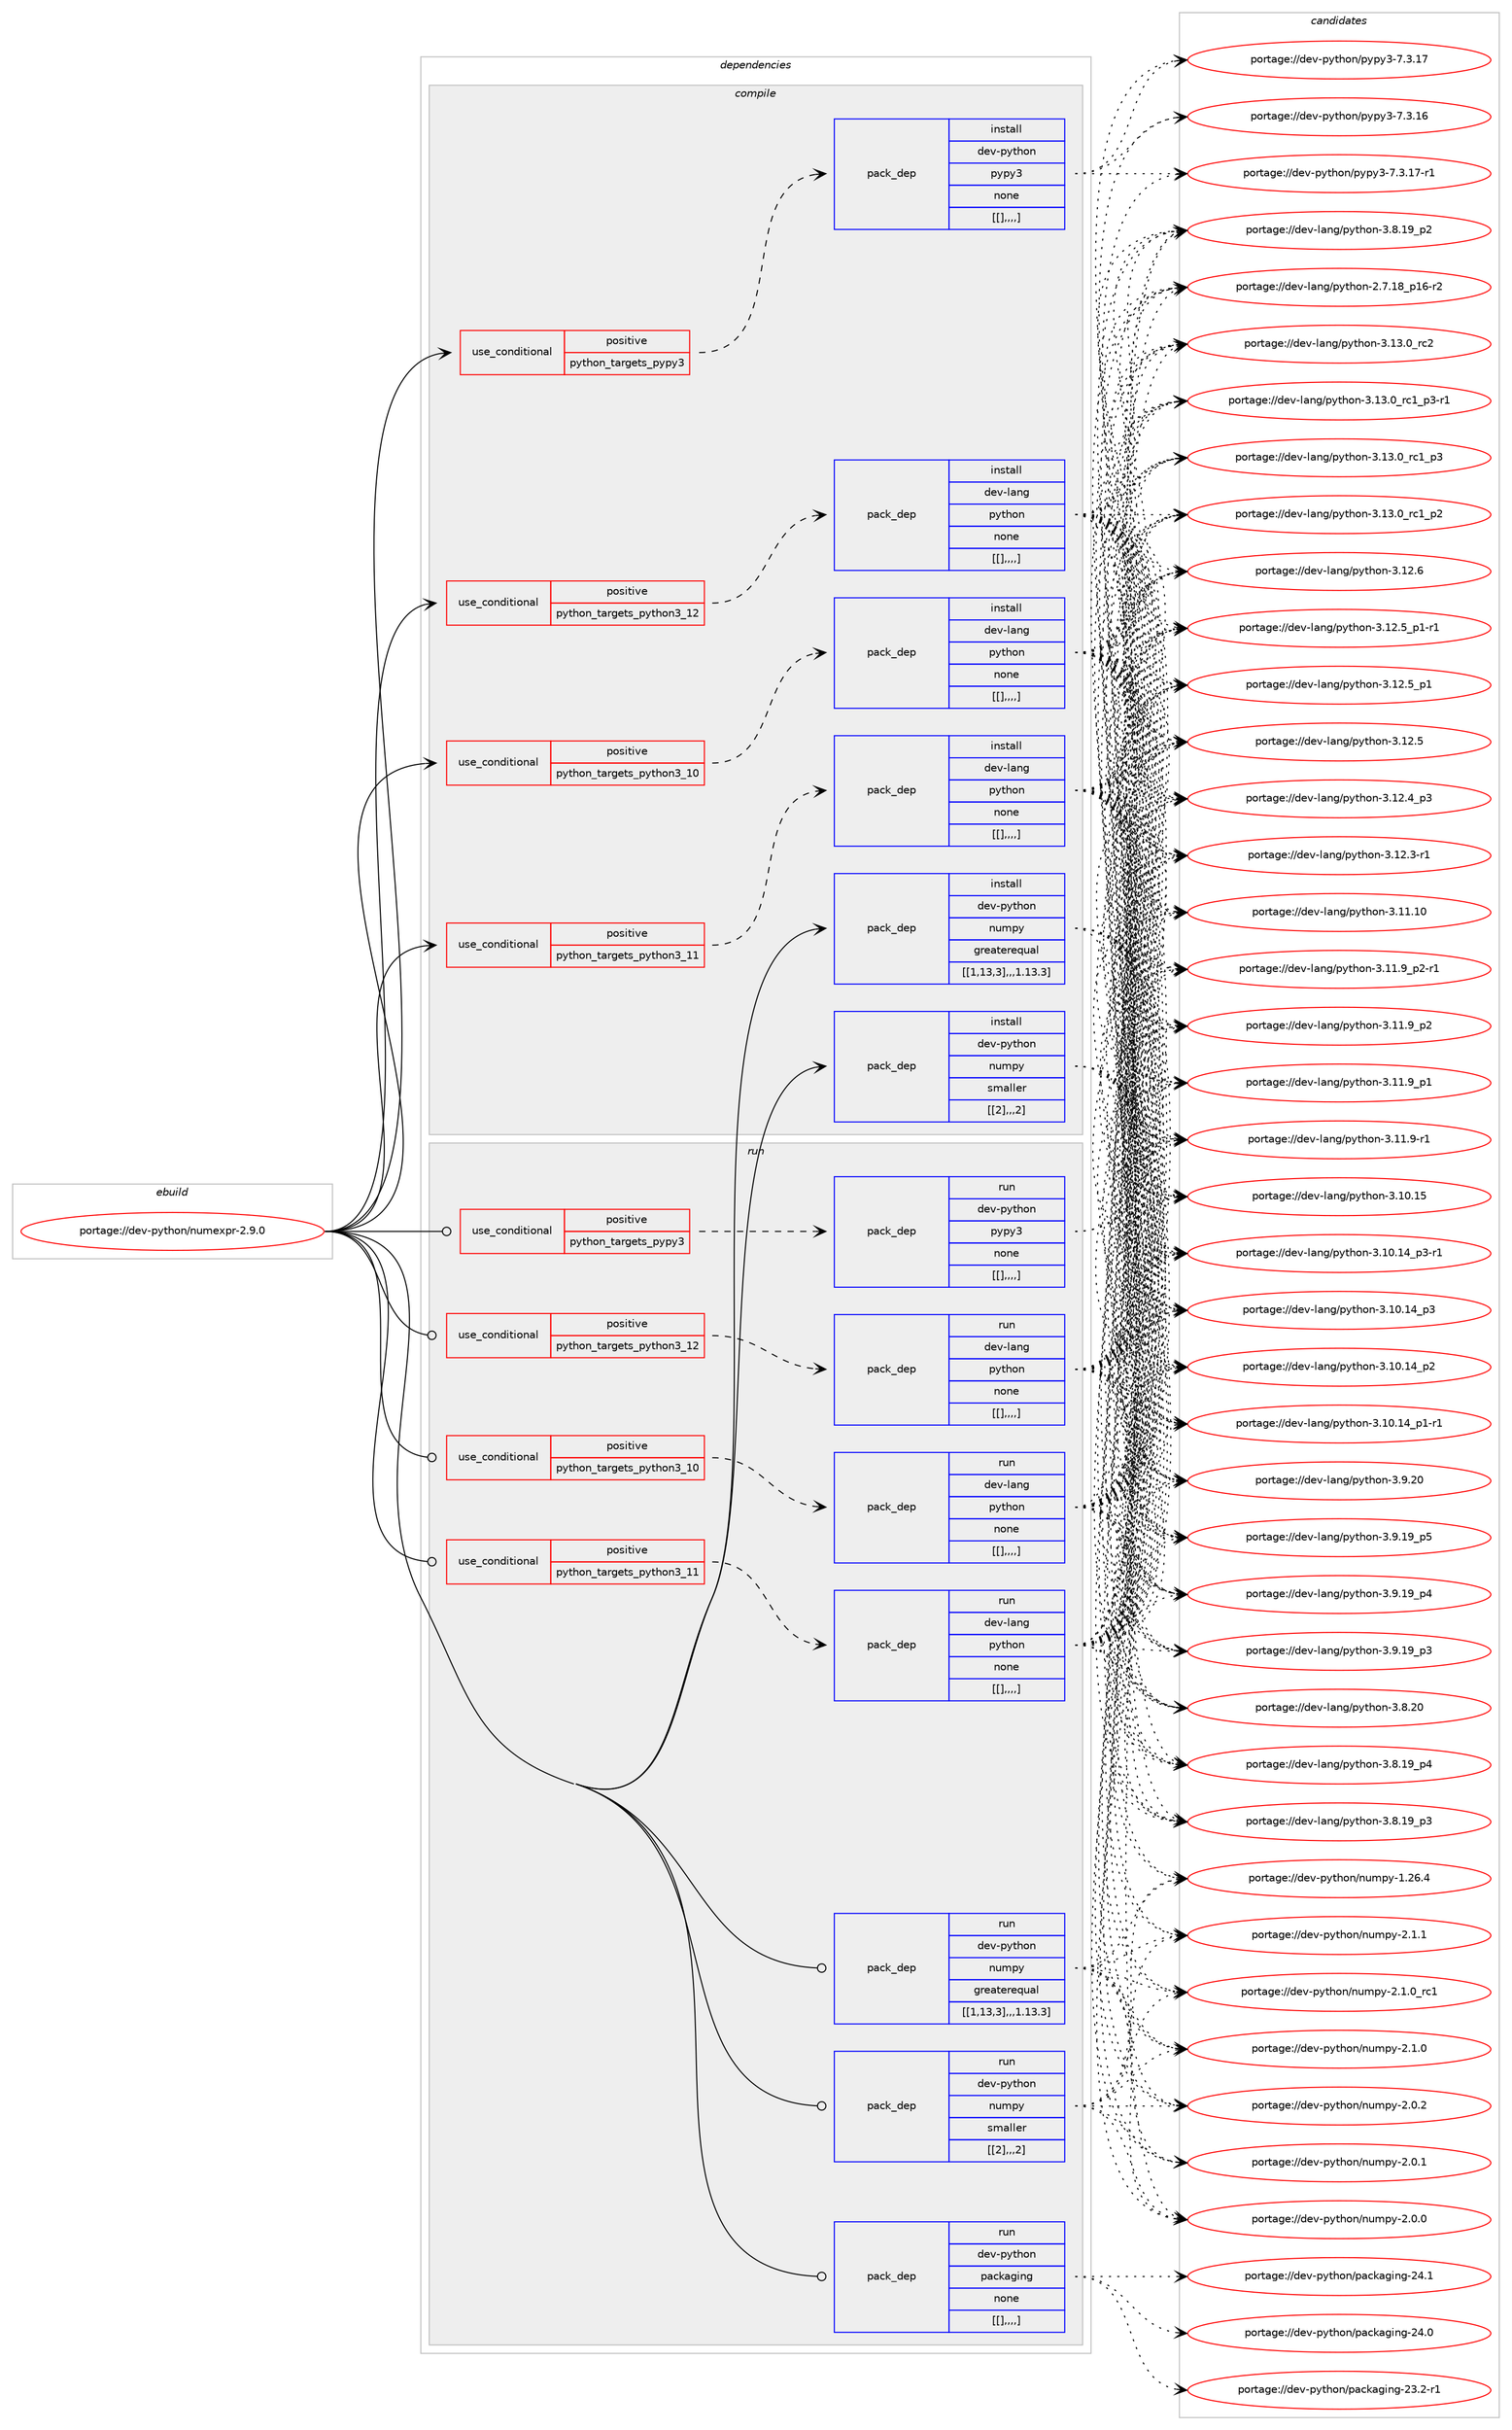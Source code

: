 digraph prolog {

# *************
# Graph options
# *************

newrank=true;
concentrate=true;
compound=true;
graph [rankdir=LR,fontname=Helvetica,fontsize=10,ranksep=1.5];#, ranksep=2.5, nodesep=0.2];
edge  [arrowhead=vee];
node  [fontname=Helvetica,fontsize=10];

# **********
# The ebuild
# **********

subgraph cluster_leftcol {
color=gray;
label=<<i>ebuild</i>>;
id [label="portage://dev-python/numexpr-2.9.0", color=red, width=4, href="../dev-python/numexpr-2.9.0.svg"];
}

# ****************
# The dependencies
# ****************

subgraph cluster_midcol {
color=gray;
label=<<i>dependencies</i>>;
subgraph cluster_compile {
fillcolor="#eeeeee";
style=filled;
label=<<i>compile</i>>;
subgraph cond36004 {
dependency153860 [label=<<TABLE BORDER="0" CELLBORDER="1" CELLSPACING="0" CELLPADDING="4"><TR><TD ROWSPAN="3" CELLPADDING="10">use_conditional</TD></TR><TR><TD>positive</TD></TR><TR><TD>python_targets_pypy3</TD></TR></TABLE>>, shape=none, color=red];
subgraph pack116638 {
dependency153861 [label=<<TABLE BORDER="0" CELLBORDER="1" CELLSPACING="0" CELLPADDING="4" WIDTH="220"><TR><TD ROWSPAN="6" CELLPADDING="30">pack_dep</TD></TR><TR><TD WIDTH="110">install</TD></TR><TR><TD>dev-python</TD></TR><TR><TD>pypy3</TD></TR><TR><TD>none</TD></TR><TR><TD>[[],,,,]</TD></TR></TABLE>>, shape=none, color=blue];
}
dependency153860:e -> dependency153861:w [weight=20,style="dashed",arrowhead="vee"];
}
id:e -> dependency153860:w [weight=20,style="solid",arrowhead="vee"];
subgraph cond36005 {
dependency153862 [label=<<TABLE BORDER="0" CELLBORDER="1" CELLSPACING="0" CELLPADDING="4"><TR><TD ROWSPAN="3" CELLPADDING="10">use_conditional</TD></TR><TR><TD>positive</TD></TR><TR><TD>python_targets_python3_10</TD></TR></TABLE>>, shape=none, color=red];
subgraph pack116639 {
dependency153863 [label=<<TABLE BORDER="0" CELLBORDER="1" CELLSPACING="0" CELLPADDING="4" WIDTH="220"><TR><TD ROWSPAN="6" CELLPADDING="30">pack_dep</TD></TR><TR><TD WIDTH="110">install</TD></TR><TR><TD>dev-lang</TD></TR><TR><TD>python</TD></TR><TR><TD>none</TD></TR><TR><TD>[[],,,,]</TD></TR></TABLE>>, shape=none, color=blue];
}
dependency153862:e -> dependency153863:w [weight=20,style="dashed",arrowhead="vee"];
}
id:e -> dependency153862:w [weight=20,style="solid",arrowhead="vee"];
subgraph cond36006 {
dependency153864 [label=<<TABLE BORDER="0" CELLBORDER="1" CELLSPACING="0" CELLPADDING="4"><TR><TD ROWSPAN="3" CELLPADDING="10">use_conditional</TD></TR><TR><TD>positive</TD></TR><TR><TD>python_targets_python3_11</TD></TR></TABLE>>, shape=none, color=red];
subgraph pack116640 {
dependency153865 [label=<<TABLE BORDER="0" CELLBORDER="1" CELLSPACING="0" CELLPADDING="4" WIDTH="220"><TR><TD ROWSPAN="6" CELLPADDING="30">pack_dep</TD></TR><TR><TD WIDTH="110">install</TD></TR><TR><TD>dev-lang</TD></TR><TR><TD>python</TD></TR><TR><TD>none</TD></TR><TR><TD>[[],,,,]</TD></TR></TABLE>>, shape=none, color=blue];
}
dependency153864:e -> dependency153865:w [weight=20,style="dashed",arrowhead="vee"];
}
id:e -> dependency153864:w [weight=20,style="solid",arrowhead="vee"];
subgraph cond36007 {
dependency153866 [label=<<TABLE BORDER="0" CELLBORDER="1" CELLSPACING="0" CELLPADDING="4"><TR><TD ROWSPAN="3" CELLPADDING="10">use_conditional</TD></TR><TR><TD>positive</TD></TR><TR><TD>python_targets_python3_12</TD></TR></TABLE>>, shape=none, color=red];
subgraph pack116641 {
dependency153867 [label=<<TABLE BORDER="0" CELLBORDER="1" CELLSPACING="0" CELLPADDING="4" WIDTH="220"><TR><TD ROWSPAN="6" CELLPADDING="30">pack_dep</TD></TR><TR><TD WIDTH="110">install</TD></TR><TR><TD>dev-lang</TD></TR><TR><TD>python</TD></TR><TR><TD>none</TD></TR><TR><TD>[[],,,,]</TD></TR></TABLE>>, shape=none, color=blue];
}
dependency153866:e -> dependency153867:w [weight=20,style="dashed",arrowhead="vee"];
}
id:e -> dependency153866:w [weight=20,style="solid",arrowhead="vee"];
subgraph pack116642 {
dependency153868 [label=<<TABLE BORDER="0" CELLBORDER="1" CELLSPACING="0" CELLPADDING="4" WIDTH="220"><TR><TD ROWSPAN="6" CELLPADDING="30">pack_dep</TD></TR><TR><TD WIDTH="110">install</TD></TR><TR><TD>dev-python</TD></TR><TR><TD>numpy</TD></TR><TR><TD>greaterequal</TD></TR><TR><TD>[[1,13,3],,,1.13.3]</TD></TR></TABLE>>, shape=none, color=blue];
}
id:e -> dependency153868:w [weight=20,style="solid",arrowhead="vee"];
subgraph pack116643 {
dependency153869 [label=<<TABLE BORDER="0" CELLBORDER="1" CELLSPACING="0" CELLPADDING="4" WIDTH="220"><TR><TD ROWSPAN="6" CELLPADDING="30">pack_dep</TD></TR><TR><TD WIDTH="110">install</TD></TR><TR><TD>dev-python</TD></TR><TR><TD>numpy</TD></TR><TR><TD>smaller</TD></TR><TR><TD>[[2],,,2]</TD></TR></TABLE>>, shape=none, color=blue];
}
id:e -> dependency153869:w [weight=20,style="solid",arrowhead="vee"];
}
subgraph cluster_compileandrun {
fillcolor="#eeeeee";
style=filled;
label=<<i>compile and run</i>>;
}
subgraph cluster_run {
fillcolor="#eeeeee";
style=filled;
label=<<i>run</i>>;
subgraph cond36008 {
dependency153870 [label=<<TABLE BORDER="0" CELLBORDER="1" CELLSPACING="0" CELLPADDING="4"><TR><TD ROWSPAN="3" CELLPADDING="10">use_conditional</TD></TR><TR><TD>positive</TD></TR><TR><TD>python_targets_pypy3</TD></TR></TABLE>>, shape=none, color=red];
subgraph pack116644 {
dependency153871 [label=<<TABLE BORDER="0" CELLBORDER="1" CELLSPACING="0" CELLPADDING="4" WIDTH="220"><TR><TD ROWSPAN="6" CELLPADDING="30">pack_dep</TD></TR><TR><TD WIDTH="110">run</TD></TR><TR><TD>dev-python</TD></TR><TR><TD>pypy3</TD></TR><TR><TD>none</TD></TR><TR><TD>[[],,,,]</TD></TR></TABLE>>, shape=none, color=blue];
}
dependency153870:e -> dependency153871:w [weight=20,style="dashed",arrowhead="vee"];
}
id:e -> dependency153870:w [weight=20,style="solid",arrowhead="odot"];
subgraph cond36009 {
dependency153872 [label=<<TABLE BORDER="0" CELLBORDER="1" CELLSPACING="0" CELLPADDING="4"><TR><TD ROWSPAN="3" CELLPADDING="10">use_conditional</TD></TR><TR><TD>positive</TD></TR><TR><TD>python_targets_python3_10</TD></TR></TABLE>>, shape=none, color=red];
subgraph pack116645 {
dependency153873 [label=<<TABLE BORDER="0" CELLBORDER="1" CELLSPACING="0" CELLPADDING="4" WIDTH="220"><TR><TD ROWSPAN="6" CELLPADDING="30">pack_dep</TD></TR><TR><TD WIDTH="110">run</TD></TR><TR><TD>dev-lang</TD></TR><TR><TD>python</TD></TR><TR><TD>none</TD></TR><TR><TD>[[],,,,]</TD></TR></TABLE>>, shape=none, color=blue];
}
dependency153872:e -> dependency153873:w [weight=20,style="dashed",arrowhead="vee"];
}
id:e -> dependency153872:w [weight=20,style="solid",arrowhead="odot"];
subgraph cond36010 {
dependency153874 [label=<<TABLE BORDER="0" CELLBORDER="1" CELLSPACING="0" CELLPADDING="4"><TR><TD ROWSPAN="3" CELLPADDING="10">use_conditional</TD></TR><TR><TD>positive</TD></TR><TR><TD>python_targets_python3_11</TD></TR></TABLE>>, shape=none, color=red];
subgraph pack116646 {
dependency153875 [label=<<TABLE BORDER="0" CELLBORDER="1" CELLSPACING="0" CELLPADDING="4" WIDTH="220"><TR><TD ROWSPAN="6" CELLPADDING="30">pack_dep</TD></TR><TR><TD WIDTH="110">run</TD></TR><TR><TD>dev-lang</TD></TR><TR><TD>python</TD></TR><TR><TD>none</TD></TR><TR><TD>[[],,,,]</TD></TR></TABLE>>, shape=none, color=blue];
}
dependency153874:e -> dependency153875:w [weight=20,style="dashed",arrowhead="vee"];
}
id:e -> dependency153874:w [weight=20,style="solid",arrowhead="odot"];
subgraph cond36011 {
dependency153876 [label=<<TABLE BORDER="0" CELLBORDER="1" CELLSPACING="0" CELLPADDING="4"><TR><TD ROWSPAN="3" CELLPADDING="10">use_conditional</TD></TR><TR><TD>positive</TD></TR><TR><TD>python_targets_python3_12</TD></TR></TABLE>>, shape=none, color=red];
subgraph pack116647 {
dependency153877 [label=<<TABLE BORDER="0" CELLBORDER="1" CELLSPACING="0" CELLPADDING="4" WIDTH="220"><TR><TD ROWSPAN="6" CELLPADDING="30">pack_dep</TD></TR><TR><TD WIDTH="110">run</TD></TR><TR><TD>dev-lang</TD></TR><TR><TD>python</TD></TR><TR><TD>none</TD></TR><TR><TD>[[],,,,]</TD></TR></TABLE>>, shape=none, color=blue];
}
dependency153876:e -> dependency153877:w [weight=20,style="dashed",arrowhead="vee"];
}
id:e -> dependency153876:w [weight=20,style="solid",arrowhead="odot"];
subgraph pack116648 {
dependency153878 [label=<<TABLE BORDER="0" CELLBORDER="1" CELLSPACING="0" CELLPADDING="4" WIDTH="220"><TR><TD ROWSPAN="6" CELLPADDING="30">pack_dep</TD></TR><TR><TD WIDTH="110">run</TD></TR><TR><TD>dev-python</TD></TR><TR><TD>numpy</TD></TR><TR><TD>greaterequal</TD></TR><TR><TD>[[1,13,3],,,1.13.3]</TD></TR></TABLE>>, shape=none, color=blue];
}
id:e -> dependency153878:w [weight=20,style="solid",arrowhead="odot"];
subgraph pack116649 {
dependency153879 [label=<<TABLE BORDER="0" CELLBORDER="1" CELLSPACING="0" CELLPADDING="4" WIDTH="220"><TR><TD ROWSPAN="6" CELLPADDING="30">pack_dep</TD></TR><TR><TD WIDTH="110">run</TD></TR><TR><TD>dev-python</TD></TR><TR><TD>numpy</TD></TR><TR><TD>smaller</TD></TR><TR><TD>[[2],,,2]</TD></TR></TABLE>>, shape=none, color=blue];
}
id:e -> dependency153879:w [weight=20,style="solid",arrowhead="odot"];
subgraph pack116650 {
dependency153880 [label=<<TABLE BORDER="0" CELLBORDER="1" CELLSPACING="0" CELLPADDING="4" WIDTH="220"><TR><TD ROWSPAN="6" CELLPADDING="30">pack_dep</TD></TR><TR><TD WIDTH="110">run</TD></TR><TR><TD>dev-python</TD></TR><TR><TD>packaging</TD></TR><TR><TD>none</TD></TR><TR><TD>[[],,,,]</TD></TR></TABLE>>, shape=none, color=blue];
}
id:e -> dependency153880:w [weight=20,style="solid",arrowhead="odot"];
}
}

# **************
# The candidates
# **************

subgraph cluster_choices {
rank=same;
color=gray;
label=<<i>candidates</i>>;

subgraph choice116638 {
color=black;
nodesep=1;
choice100101118451121211161041111104711212111212151455546514649554511449 [label="portage://dev-python/pypy3-7.3.17-r1", color=red, width=4,href="../dev-python/pypy3-7.3.17-r1.svg"];
choice10010111845112121116104111110471121211121215145554651464955 [label="portage://dev-python/pypy3-7.3.17", color=red, width=4,href="../dev-python/pypy3-7.3.17.svg"];
choice10010111845112121116104111110471121211121215145554651464954 [label="portage://dev-python/pypy3-7.3.16", color=red, width=4,href="../dev-python/pypy3-7.3.16.svg"];
dependency153861:e -> choice100101118451121211161041111104711212111212151455546514649554511449:w [style=dotted,weight="100"];
dependency153861:e -> choice10010111845112121116104111110471121211121215145554651464955:w [style=dotted,weight="100"];
dependency153861:e -> choice10010111845112121116104111110471121211121215145554651464954:w [style=dotted,weight="100"];
}
subgraph choice116639 {
color=black;
nodesep=1;
choice10010111845108971101034711212111610411111045514649514648951149950 [label="portage://dev-lang/python-3.13.0_rc2", color=red, width=4,href="../dev-lang/python-3.13.0_rc2.svg"];
choice1001011184510897110103471121211161041111104551464951464895114994995112514511449 [label="portage://dev-lang/python-3.13.0_rc1_p3-r1", color=red, width=4,href="../dev-lang/python-3.13.0_rc1_p3-r1.svg"];
choice100101118451089711010347112121116104111110455146495146489511499499511251 [label="portage://dev-lang/python-3.13.0_rc1_p3", color=red, width=4,href="../dev-lang/python-3.13.0_rc1_p3.svg"];
choice100101118451089711010347112121116104111110455146495146489511499499511250 [label="portage://dev-lang/python-3.13.0_rc1_p2", color=red, width=4,href="../dev-lang/python-3.13.0_rc1_p2.svg"];
choice10010111845108971101034711212111610411111045514649504654 [label="portage://dev-lang/python-3.12.6", color=red, width=4,href="../dev-lang/python-3.12.6.svg"];
choice1001011184510897110103471121211161041111104551464950465395112494511449 [label="portage://dev-lang/python-3.12.5_p1-r1", color=red, width=4,href="../dev-lang/python-3.12.5_p1-r1.svg"];
choice100101118451089711010347112121116104111110455146495046539511249 [label="portage://dev-lang/python-3.12.5_p1", color=red, width=4,href="../dev-lang/python-3.12.5_p1.svg"];
choice10010111845108971101034711212111610411111045514649504653 [label="portage://dev-lang/python-3.12.5", color=red, width=4,href="../dev-lang/python-3.12.5.svg"];
choice100101118451089711010347112121116104111110455146495046529511251 [label="portage://dev-lang/python-3.12.4_p3", color=red, width=4,href="../dev-lang/python-3.12.4_p3.svg"];
choice100101118451089711010347112121116104111110455146495046514511449 [label="portage://dev-lang/python-3.12.3-r1", color=red, width=4,href="../dev-lang/python-3.12.3-r1.svg"];
choice1001011184510897110103471121211161041111104551464949464948 [label="portage://dev-lang/python-3.11.10", color=red, width=4,href="../dev-lang/python-3.11.10.svg"];
choice1001011184510897110103471121211161041111104551464949465795112504511449 [label="portage://dev-lang/python-3.11.9_p2-r1", color=red, width=4,href="../dev-lang/python-3.11.9_p2-r1.svg"];
choice100101118451089711010347112121116104111110455146494946579511250 [label="portage://dev-lang/python-3.11.9_p2", color=red, width=4,href="../dev-lang/python-3.11.9_p2.svg"];
choice100101118451089711010347112121116104111110455146494946579511249 [label="portage://dev-lang/python-3.11.9_p1", color=red, width=4,href="../dev-lang/python-3.11.9_p1.svg"];
choice100101118451089711010347112121116104111110455146494946574511449 [label="portage://dev-lang/python-3.11.9-r1", color=red, width=4,href="../dev-lang/python-3.11.9-r1.svg"];
choice1001011184510897110103471121211161041111104551464948464953 [label="portage://dev-lang/python-3.10.15", color=red, width=4,href="../dev-lang/python-3.10.15.svg"];
choice100101118451089711010347112121116104111110455146494846495295112514511449 [label="portage://dev-lang/python-3.10.14_p3-r1", color=red, width=4,href="../dev-lang/python-3.10.14_p3-r1.svg"];
choice10010111845108971101034711212111610411111045514649484649529511251 [label="portage://dev-lang/python-3.10.14_p3", color=red, width=4,href="../dev-lang/python-3.10.14_p3.svg"];
choice10010111845108971101034711212111610411111045514649484649529511250 [label="portage://dev-lang/python-3.10.14_p2", color=red, width=4,href="../dev-lang/python-3.10.14_p2.svg"];
choice100101118451089711010347112121116104111110455146494846495295112494511449 [label="portage://dev-lang/python-3.10.14_p1-r1", color=red, width=4,href="../dev-lang/python-3.10.14_p1-r1.svg"];
choice10010111845108971101034711212111610411111045514657465048 [label="portage://dev-lang/python-3.9.20", color=red, width=4,href="../dev-lang/python-3.9.20.svg"];
choice100101118451089711010347112121116104111110455146574649579511253 [label="portage://dev-lang/python-3.9.19_p5", color=red, width=4,href="../dev-lang/python-3.9.19_p5.svg"];
choice100101118451089711010347112121116104111110455146574649579511252 [label="portage://dev-lang/python-3.9.19_p4", color=red, width=4,href="../dev-lang/python-3.9.19_p4.svg"];
choice100101118451089711010347112121116104111110455146574649579511251 [label="portage://dev-lang/python-3.9.19_p3", color=red, width=4,href="../dev-lang/python-3.9.19_p3.svg"];
choice10010111845108971101034711212111610411111045514656465048 [label="portage://dev-lang/python-3.8.20", color=red, width=4,href="../dev-lang/python-3.8.20.svg"];
choice100101118451089711010347112121116104111110455146564649579511252 [label="portage://dev-lang/python-3.8.19_p4", color=red, width=4,href="../dev-lang/python-3.8.19_p4.svg"];
choice100101118451089711010347112121116104111110455146564649579511251 [label="portage://dev-lang/python-3.8.19_p3", color=red, width=4,href="../dev-lang/python-3.8.19_p3.svg"];
choice100101118451089711010347112121116104111110455146564649579511250 [label="portage://dev-lang/python-3.8.19_p2", color=red, width=4,href="../dev-lang/python-3.8.19_p2.svg"];
choice100101118451089711010347112121116104111110455046554649569511249544511450 [label="portage://dev-lang/python-2.7.18_p16-r2", color=red, width=4,href="../dev-lang/python-2.7.18_p16-r2.svg"];
dependency153863:e -> choice10010111845108971101034711212111610411111045514649514648951149950:w [style=dotted,weight="100"];
dependency153863:e -> choice1001011184510897110103471121211161041111104551464951464895114994995112514511449:w [style=dotted,weight="100"];
dependency153863:e -> choice100101118451089711010347112121116104111110455146495146489511499499511251:w [style=dotted,weight="100"];
dependency153863:e -> choice100101118451089711010347112121116104111110455146495146489511499499511250:w [style=dotted,weight="100"];
dependency153863:e -> choice10010111845108971101034711212111610411111045514649504654:w [style=dotted,weight="100"];
dependency153863:e -> choice1001011184510897110103471121211161041111104551464950465395112494511449:w [style=dotted,weight="100"];
dependency153863:e -> choice100101118451089711010347112121116104111110455146495046539511249:w [style=dotted,weight="100"];
dependency153863:e -> choice10010111845108971101034711212111610411111045514649504653:w [style=dotted,weight="100"];
dependency153863:e -> choice100101118451089711010347112121116104111110455146495046529511251:w [style=dotted,weight="100"];
dependency153863:e -> choice100101118451089711010347112121116104111110455146495046514511449:w [style=dotted,weight="100"];
dependency153863:e -> choice1001011184510897110103471121211161041111104551464949464948:w [style=dotted,weight="100"];
dependency153863:e -> choice1001011184510897110103471121211161041111104551464949465795112504511449:w [style=dotted,weight="100"];
dependency153863:e -> choice100101118451089711010347112121116104111110455146494946579511250:w [style=dotted,weight="100"];
dependency153863:e -> choice100101118451089711010347112121116104111110455146494946579511249:w [style=dotted,weight="100"];
dependency153863:e -> choice100101118451089711010347112121116104111110455146494946574511449:w [style=dotted,weight="100"];
dependency153863:e -> choice1001011184510897110103471121211161041111104551464948464953:w [style=dotted,weight="100"];
dependency153863:e -> choice100101118451089711010347112121116104111110455146494846495295112514511449:w [style=dotted,weight="100"];
dependency153863:e -> choice10010111845108971101034711212111610411111045514649484649529511251:w [style=dotted,weight="100"];
dependency153863:e -> choice10010111845108971101034711212111610411111045514649484649529511250:w [style=dotted,weight="100"];
dependency153863:e -> choice100101118451089711010347112121116104111110455146494846495295112494511449:w [style=dotted,weight="100"];
dependency153863:e -> choice10010111845108971101034711212111610411111045514657465048:w [style=dotted,weight="100"];
dependency153863:e -> choice100101118451089711010347112121116104111110455146574649579511253:w [style=dotted,weight="100"];
dependency153863:e -> choice100101118451089711010347112121116104111110455146574649579511252:w [style=dotted,weight="100"];
dependency153863:e -> choice100101118451089711010347112121116104111110455146574649579511251:w [style=dotted,weight="100"];
dependency153863:e -> choice10010111845108971101034711212111610411111045514656465048:w [style=dotted,weight="100"];
dependency153863:e -> choice100101118451089711010347112121116104111110455146564649579511252:w [style=dotted,weight="100"];
dependency153863:e -> choice100101118451089711010347112121116104111110455146564649579511251:w [style=dotted,weight="100"];
dependency153863:e -> choice100101118451089711010347112121116104111110455146564649579511250:w [style=dotted,weight="100"];
dependency153863:e -> choice100101118451089711010347112121116104111110455046554649569511249544511450:w [style=dotted,weight="100"];
}
subgraph choice116640 {
color=black;
nodesep=1;
choice10010111845108971101034711212111610411111045514649514648951149950 [label="portage://dev-lang/python-3.13.0_rc2", color=red, width=4,href="../dev-lang/python-3.13.0_rc2.svg"];
choice1001011184510897110103471121211161041111104551464951464895114994995112514511449 [label="portage://dev-lang/python-3.13.0_rc1_p3-r1", color=red, width=4,href="../dev-lang/python-3.13.0_rc1_p3-r1.svg"];
choice100101118451089711010347112121116104111110455146495146489511499499511251 [label="portage://dev-lang/python-3.13.0_rc1_p3", color=red, width=4,href="../dev-lang/python-3.13.0_rc1_p3.svg"];
choice100101118451089711010347112121116104111110455146495146489511499499511250 [label="portage://dev-lang/python-3.13.0_rc1_p2", color=red, width=4,href="../dev-lang/python-3.13.0_rc1_p2.svg"];
choice10010111845108971101034711212111610411111045514649504654 [label="portage://dev-lang/python-3.12.6", color=red, width=4,href="../dev-lang/python-3.12.6.svg"];
choice1001011184510897110103471121211161041111104551464950465395112494511449 [label="portage://dev-lang/python-3.12.5_p1-r1", color=red, width=4,href="../dev-lang/python-3.12.5_p1-r1.svg"];
choice100101118451089711010347112121116104111110455146495046539511249 [label="portage://dev-lang/python-3.12.5_p1", color=red, width=4,href="../dev-lang/python-3.12.5_p1.svg"];
choice10010111845108971101034711212111610411111045514649504653 [label="portage://dev-lang/python-3.12.5", color=red, width=4,href="../dev-lang/python-3.12.5.svg"];
choice100101118451089711010347112121116104111110455146495046529511251 [label="portage://dev-lang/python-3.12.4_p3", color=red, width=4,href="../dev-lang/python-3.12.4_p3.svg"];
choice100101118451089711010347112121116104111110455146495046514511449 [label="portage://dev-lang/python-3.12.3-r1", color=red, width=4,href="../dev-lang/python-3.12.3-r1.svg"];
choice1001011184510897110103471121211161041111104551464949464948 [label="portage://dev-lang/python-3.11.10", color=red, width=4,href="../dev-lang/python-3.11.10.svg"];
choice1001011184510897110103471121211161041111104551464949465795112504511449 [label="portage://dev-lang/python-3.11.9_p2-r1", color=red, width=4,href="../dev-lang/python-3.11.9_p2-r1.svg"];
choice100101118451089711010347112121116104111110455146494946579511250 [label="portage://dev-lang/python-3.11.9_p2", color=red, width=4,href="../dev-lang/python-3.11.9_p2.svg"];
choice100101118451089711010347112121116104111110455146494946579511249 [label="portage://dev-lang/python-3.11.9_p1", color=red, width=4,href="../dev-lang/python-3.11.9_p1.svg"];
choice100101118451089711010347112121116104111110455146494946574511449 [label="portage://dev-lang/python-3.11.9-r1", color=red, width=4,href="../dev-lang/python-3.11.9-r1.svg"];
choice1001011184510897110103471121211161041111104551464948464953 [label="portage://dev-lang/python-3.10.15", color=red, width=4,href="../dev-lang/python-3.10.15.svg"];
choice100101118451089711010347112121116104111110455146494846495295112514511449 [label="portage://dev-lang/python-3.10.14_p3-r1", color=red, width=4,href="../dev-lang/python-3.10.14_p3-r1.svg"];
choice10010111845108971101034711212111610411111045514649484649529511251 [label="portage://dev-lang/python-3.10.14_p3", color=red, width=4,href="../dev-lang/python-3.10.14_p3.svg"];
choice10010111845108971101034711212111610411111045514649484649529511250 [label="portage://dev-lang/python-3.10.14_p2", color=red, width=4,href="../dev-lang/python-3.10.14_p2.svg"];
choice100101118451089711010347112121116104111110455146494846495295112494511449 [label="portage://dev-lang/python-3.10.14_p1-r1", color=red, width=4,href="../dev-lang/python-3.10.14_p1-r1.svg"];
choice10010111845108971101034711212111610411111045514657465048 [label="portage://dev-lang/python-3.9.20", color=red, width=4,href="../dev-lang/python-3.9.20.svg"];
choice100101118451089711010347112121116104111110455146574649579511253 [label="portage://dev-lang/python-3.9.19_p5", color=red, width=4,href="../dev-lang/python-3.9.19_p5.svg"];
choice100101118451089711010347112121116104111110455146574649579511252 [label="portage://dev-lang/python-3.9.19_p4", color=red, width=4,href="../dev-lang/python-3.9.19_p4.svg"];
choice100101118451089711010347112121116104111110455146574649579511251 [label="portage://dev-lang/python-3.9.19_p3", color=red, width=4,href="../dev-lang/python-3.9.19_p3.svg"];
choice10010111845108971101034711212111610411111045514656465048 [label="portage://dev-lang/python-3.8.20", color=red, width=4,href="../dev-lang/python-3.8.20.svg"];
choice100101118451089711010347112121116104111110455146564649579511252 [label="portage://dev-lang/python-3.8.19_p4", color=red, width=4,href="../dev-lang/python-3.8.19_p4.svg"];
choice100101118451089711010347112121116104111110455146564649579511251 [label="portage://dev-lang/python-3.8.19_p3", color=red, width=4,href="../dev-lang/python-3.8.19_p3.svg"];
choice100101118451089711010347112121116104111110455146564649579511250 [label="portage://dev-lang/python-3.8.19_p2", color=red, width=4,href="../dev-lang/python-3.8.19_p2.svg"];
choice100101118451089711010347112121116104111110455046554649569511249544511450 [label="portage://dev-lang/python-2.7.18_p16-r2", color=red, width=4,href="../dev-lang/python-2.7.18_p16-r2.svg"];
dependency153865:e -> choice10010111845108971101034711212111610411111045514649514648951149950:w [style=dotted,weight="100"];
dependency153865:e -> choice1001011184510897110103471121211161041111104551464951464895114994995112514511449:w [style=dotted,weight="100"];
dependency153865:e -> choice100101118451089711010347112121116104111110455146495146489511499499511251:w [style=dotted,weight="100"];
dependency153865:e -> choice100101118451089711010347112121116104111110455146495146489511499499511250:w [style=dotted,weight="100"];
dependency153865:e -> choice10010111845108971101034711212111610411111045514649504654:w [style=dotted,weight="100"];
dependency153865:e -> choice1001011184510897110103471121211161041111104551464950465395112494511449:w [style=dotted,weight="100"];
dependency153865:e -> choice100101118451089711010347112121116104111110455146495046539511249:w [style=dotted,weight="100"];
dependency153865:e -> choice10010111845108971101034711212111610411111045514649504653:w [style=dotted,weight="100"];
dependency153865:e -> choice100101118451089711010347112121116104111110455146495046529511251:w [style=dotted,weight="100"];
dependency153865:e -> choice100101118451089711010347112121116104111110455146495046514511449:w [style=dotted,weight="100"];
dependency153865:e -> choice1001011184510897110103471121211161041111104551464949464948:w [style=dotted,weight="100"];
dependency153865:e -> choice1001011184510897110103471121211161041111104551464949465795112504511449:w [style=dotted,weight="100"];
dependency153865:e -> choice100101118451089711010347112121116104111110455146494946579511250:w [style=dotted,weight="100"];
dependency153865:e -> choice100101118451089711010347112121116104111110455146494946579511249:w [style=dotted,weight="100"];
dependency153865:e -> choice100101118451089711010347112121116104111110455146494946574511449:w [style=dotted,weight="100"];
dependency153865:e -> choice1001011184510897110103471121211161041111104551464948464953:w [style=dotted,weight="100"];
dependency153865:e -> choice100101118451089711010347112121116104111110455146494846495295112514511449:w [style=dotted,weight="100"];
dependency153865:e -> choice10010111845108971101034711212111610411111045514649484649529511251:w [style=dotted,weight="100"];
dependency153865:e -> choice10010111845108971101034711212111610411111045514649484649529511250:w [style=dotted,weight="100"];
dependency153865:e -> choice100101118451089711010347112121116104111110455146494846495295112494511449:w [style=dotted,weight="100"];
dependency153865:e -> choice10010111845108971101034711212111610411111045514657465048:w [style=dotted,weight="100"];
dependency153865:e -> choice100101118451089711010347112121116104111110455146574649579511253:w [style=dotted,weight="100"];
dependency153865:e -> choice100101118451089711010347112121116104111110455146574649579511252:w [style=dotted,weight="100"];
dependency153865:e -> choice100101118451089711010347112121116104111110455146574649579511251:w [style=dotted,weight="100"];
dependency153865:e -> choice10010111845108971101034711212111610411111045514656465048:w [style=dotted,weight="100"];
dependency153865:e -> choice100101118451089711010347112121116104111110455146564649579511252:w [style=dotted,weight="100"];
dependency153865:e -> choice100101118451089711010347112121116104111110455146564649579511251:w [style=dotted,weight="100"];
dependency153865:e -> choice100101118451089711010347112121116104111110455146564649579511250:w [style=dotted,weight="100"];
dependency153865:e -> choice100101118451089711010347112121116104111110455046554649569511249544511450:w [style=dotted,weight="100"];
}
subgraph choice116641 {
color=black;
nodesep=1;
choice10010111845108971101034711212111610411111045514649514648951149950 [label="portage://dev-lang/python-3.13.0_rc2", color=red, width=4,href="../dev-lang/python-3.13.0_rc2.svg"];
choice1001011184510897110103471121211161041111104551464951464895114994995112514511449 [label="portage://dev-lang/python-3.13.0_rc1_p3-r1", color=red, width=4,href="../dev-lang/python-3.13.0_rc1_p3-r1.svg"];
choice100101118451089711010347112121116104111110455146495146489511499499511251 [label="portage://dev-lang/python-3.13.0_rc1_p3", color=red, width=4,href="../dev-lang/python-3.13.0_rc1_p3.svg"];
choice100101118451089711010347112121116104111110455146495146489511499499511250 [label="portage://dev-lang/python-3.13.0_rc1_p2", color=red, width=4,href="../dev-lang/python-3.13.0_rc1_p2.svg"];
choice10010111845108971101034711212111610411111045514649504654 [label="portage://dev-lang/python-3.12.6", color=red, width=4,href="../dev-lang/python-3.12.6.svg"];
choice1001011184510897110103471121211161041111104551464950465395112494511449 [label="portage://dev-lang/python-3.12.5_p1-r1", color=red, width=4,href="../dev-lang/python-3.12.5_p1-r1.svg"];
choice100101118451089711010347112121116104111110455146495046539511249 [label="portage://dev-lang/python-3.12.5_p1", color=red, width=4,href="../dev-lang/python-3.12.5_p1.svg"];
choice10010111845108971101034711212111610411111045514649504653 [label="portage://dev-lang/python-3.12.5", color=red, width=4,href="../dev-lang/python-3.12.5.svg"];
choice100101118451089711010347112121116104111110455146495046529511251 [label="portage://dev-lang/python-3.12.4_p3", color=red, width=4,href="../dev-lang/python-3.12.4_p3.svg"];
choice100101118451089711010347112121116104111110455146495046514511449 [label="portage://dev-lang/python-3.12.3-r1", color=red, width=4,href="../dev-lang/python-3.12.3-r1.svg"];
choice1001011184510897110103471121211161041111104551464949464948 [label="portage://dev-lang/python-3.11.10", color=red, width=4,href="../dev-lang/python-3.11.10.svg"];
choice1001011184510897110103471121211161041111104551464949465795112504511449 [label="portage://dev-lang/python-3.11.9_p2-r1", color=red, width=4,href="../dev-lang/python-3.11.9_p2-r1.svg"];
choice100101118451089711010347112121116104111110455146494946579511250 [label="portage://dev-lang/python-3.11.9_p2", color=red, width=4,href="../dev-lang/python-3.11.9_p2.svg"];
choice100101118451089711010347112121116104111110455146494946579511249 [label="portage://dev-lang/python-3.11.9_p1", color=red, width=4,href="../dev-lang/python-3.11.9_p1.svg"];
choice100101118451089711010347112121116104111110455146494946574511449 [label="portage://dev-lang/python-3.11.9-r1", color=red, width=4,href="../dev-lang/python-3.11.9-r1.svg"];
choice1001011184510897110103471121211161041111104551464948464953 [label="portage://dev-lang/python-3.10.15", color=red, width=4,href="../dev-lang/python-3.10.15.svg"];
choice100101118451089711010347112121116104111110455146494846495295112514511449 [label="portage://dev-lang/python-3.10.14_p3-r1", color=red, width=4,href="../dev-lang/python-3.10.14_p3-r1.svg"];
choice10010111845108971101034711212111610411111045514649484649529511251 [label="portage://dev-lang/python-3.10.14_p3", color=red, width=4,href="../dev-lang/python-3.10.14_p3.svg"];
choice10010111845108971101034711212111610411111045514649484649529511250 [label="portage://dev-lang/python-3.10.14_p2", color=red, width=4,href="../dev-lang/python-3.10.14_p2.svg"];
choice100101118451089711010347112121116104111110455146494846495295112494511449 [label="portage://dev-lang/python-3.10.14_p1-r1", color=red, width=4,href="../dev-lang/python-3.10.14_p1-r1.svg"];
choice10010111845108971101034711212111610411111045514657465048 [label="portage://dev-lang/python-3.9.20", color=red, width=4,href="../dev-lang/python-3.9.20.svg"];
choice100101118451089711010347112121116104111110455146574649579511253 [label="portage://dev-lang/python-3.9.19_p5", color=red, width=4,href="../dev-lang/python-3.9.19_p5.svg"];
choice100101118451089711010347112121116104111110455146574649579511252 [label="portage://dev-lang/python-3.9.19_p4", color=red, width=4,href="../dev-lang/python-3.9.19_p4.svg"];
choice100101118451089711010347112121116104111110455146574649579511251 [label="portage://dev-lang/python-3.9.19_p3", color=red, width=4,href="../dev-lang/python-3.9.19_p3.svg"];
choice10010111845108971101034711212111610411111045514656465048 [label="portage://dev-lang/python-3.8.20", color=red, width=4,href="../dev-lang/python-3.8.20.svg"];
choice100101118451089711010347112121116104111110455146564649579511252 [label="portage://dev-lang/python-3.8.19_p4", color=red, width=4,href="../dev-lang/python-3.8.19_p4.svg"];
choice100101118451089711010347112121116104111110455146564649579511251 [label="portage://dev-lang/python-3.8.19_p3", color=red, width=4,href="../dev-lang/python-3.8.19_p3.svg"];
choice100101118451089711010347112121116104111110455146564649579511250 [label="portage://dev-lang/python-3.8.19_p2", color=red, width=4,href="../dev-lang/python-3.8.19_p2.svg"];
choice100101118451089711010347112121116104111110455046554649569511249544511450 [label="portage://dev-lang/python-2.7.18_p16-r2", color=red, width=4,href="../dev-lang/python-2.7.18_p16-r2.svg"];
dependency153867:e -> choice10010111845108971101034711212111610411111045514649514648951149950:w [style=dotted,weight="100"];
dependency153867:e -> choice1001011184510897110103471121211161041111104551464951464895114994995112514511449:w [style=dotted,weight="100"];
dependency153867:e -> choice100101118451089711010347112121116104111110455146495146489511499499511251:w [style=dotted,weight="100"];
dependency153867:e -> choice100101118451089711010347112121116104111110455146495146489511499499511250:w [style=dotted,weight="100"];
dependency153867:e -> choice10010111845108971101034711212111610411111045514649504654:w [style=dotted,weight="100"];
dependency153867:e -> choice1001011184510897110103471121211161041111104551464950465395112494511449:w [style=dotted,weight="100"];
dependency153867:e -> choice100101118451089711010347112121116104111110455146495046539511249:w [style=dotted,weight="100"];
dependency153867:e -> choice10010111845108971101034711212111610411111045514649504653:w [style=dotted,weight="100"];
dependency153867:e -> choice100101118451089711010347112121116104111110455146495046529511251:w [style=dotted,weight="100"];
dependency153867:e -> choice100101118451089711010347112121116104111110455146495046514511449:w [style=dotted,weight="100"];
dependency153867:e -> choice1001011184510897110103471121211161041111104551464949464948:w [style=dotted,weight="100"];
dependency153867:e -> choice1001011184510897110103471121211161041111104551464949465795112504511449:w [style=dotted,weight="100"];
dependency153867:e -> choice100101118451089711010347112121116104111110455146494946579511250:w [style=dotted,weight="100"];
dependency153867:e -> choice100101118451089711010347112121116104111110455146494946579511249:w [style=dotted,weight="100"];
dependency153867:e -> choice100101118451089711010347112121116104111110455146494946574511449:w [style=dotted,weight="100"];
dependency153867:e -> choice1001011184510897110103471121211161041111104551464948464953:w [style=dotted,weight="100"];
dependency153867:e -> choice100101118451089711010347112121116104111110455146494846495295112514511449:w [style=dotted,weight="100"];
dependency153867:e -> choice10010111845108971101034711212111610411111045514649484649529511251:w [style=dotted,weight="100"];
dependency153867:e -> choice10010111845108971101034711212111610411111045514649484649529511250:w [style=dotted,weight="100"];
dependency153867:e -> choice100101118451089711010347112121116104111110455146494846495295112494511449:w [style=dotted,weight="100"];
dependency153867:e -> choice10010111845108971101034711212111610411111045514657465048:w [style=dotted,weight="100"];
dependency153867:e -> choice100101118451089711010347112121116104111110455146574649579511253:w [style=dotted,weight="100"];
dependency153867:e -> choice100101118451089711010347112121116104111110455146574649579511252:w [style=dotted,weight="100"];
dependency153867:e -> choice100101118451089711010347112121116104111110455146574649579511251:w [style=dotted,weight="100"];
dependency153867:e -> choice10010111845108971101034711212111610411111045514656465048:w [style=dotted,weight="100"];
dependency153867:e -> choice100101118451089711010347112121116104111110455146564649579511252:w [style=dotted,weight="100"];
dependency153867:e -> choice100101118451089711010347112121116104111110455146564649579511251:w [style=dotted,weight="100"];
dependency153867:e -> choice100101118451089711010347112121116104111110455146564649579511250:w [style=dotted,weight="100"];
dependency153867:e -> choice100101118451089711010347112121116104111110455046554649569511249544511450:w [style=dotted,weight="100"];
}
subgraph choice116642 {
color=black;
nodesep=1;
choice1001011184511212111610411111047110117109112121455046494649 [label="portage://dev-python/numpy-2.1.1", color=red, width=4,href="../dev-python/numpy-2.1.1.svg"];
choice1001011184511212111610411111047110117109112121455046494648951149949 [label="portage://dev-python/numpy-2.1.0_rc1", color=red, width=4,href="../dev-python/numpy-2.1.0_rc1.svg"];
choice1001011184511212111610411111047110117109112121455046494648 [label="portage://dev-python/numpy-2.1.0", color=red, width=4,href="../dev-python/numpy-2.1.0.svg"];
choice1001011184511212111610411111047110117109112121455046484650 [label="portage://dev-python/numpy-2.0.2", color=red, width=4,href="../dev-python/numpy-2.0.2.svg"];
choice1001011184511212111610411111047110117109112121455046484649 [label="portage://dev-python/numpy-2.0.1", color=red, width=4,href="../dev-python/numpy-2.0.1.svg"];
choice1001011184511212111610411111047110117109112121455046484648 [label="portage://dev-python/numpy-2.0.0", color=red, width=4,href="../dev-python/numpy-2.0.0.svg"];
choice100101118451121211161041111104711011710911212145494650544652 [label="portage://dev-python/numpy-1.26.4", color=red, width=4,href="../dev-python/numpy-1.26.4.svg"];
dependency153868:e -> choice1001011184511212111610411111047110117109112121455046494649:w [style=dotted,weight="100"];
dependency153868:e -> choice1001011184511212111610411111047110117109112121455046494648951149949:w [style=dotted,weight="100"];
dependency153868:e -> choice1001011184511212111610411111047110117109112121455046494648:w [style=dotted,weight="100"];
dependency153868:e -> choice1001011184511212111610411111047110117109112121455046484650:w [style=dotted,weight="100"];
dependency153868:e -> choice1001011184511212111610411111047110117109112121455046484649:w [style=dotted,weight="100"];
dependency153868:e -> choice1001011184511212111610411111047110117109112121455046484648:w [style=dotted,weight="100"];
dependency153868:e -> choice100101118451121211161041111104711011710911212145494650544652:w [style=dotted,weight="100"];
}
subgraph choice116643 {
color=black;
nodesep=1;
choice1001011184511212111610411111047110117109112121455046494649 [label="portage://dev-python/numpy-2.1.1", color=red, width=4,href="../dev-python/numpy-2.1.1.svg"];
choice1001011184511212111610411111047110117109112121455046494648951149949 [label="portage://dev-python/numpy-2.1.0_rc1", color=red, width=4,href="../dev-python/numpy-2.1.0_rc1.svg"];
choice1001011184511212111610411111047110117109112121455046494648 [label="portage://dev-python/numpy-2.1.0", color=red, width=4,href="../dev-python/numpy-2.1.0.svg"];
choice1001011184511212111610411111047110117109112121455046484650 [label="portage://dev-python/numpy-2.0.2", color=red, width=4,href="../dev-python/numpy-2.0.2.svg"];
choice1001011184511212111610411111047110117109112121455046484649 [label="portage://dev-python/numpy-2.0.1", color=red, width=4,href="../dev-python/numpy-2.0.1.svg"];
choice1001011184511212111610411111047110117109112121455046484648 [label="portage://dev-python/numpy-2.0.0", color=red, width=4,href="../dev-python/numpy-2.0.0.svg"];
choice100101118451121211161041111104711011710911212145494650544652 [label="portage://dev-python/numpy-1.26.4", color=red, width=4,href="../dev-python/numpy-1.26.4.svg"];
dependency153869:e -> choice1001011184511212111610411111047110117109112121455046494649:w [style=dotted,weight="100"];
dependency153869:e -> choice1001011184511212111610411111047110117109112121455046494648951149949:w [style=dotted,weight="100"];
dependency153869:e -> choice1001011184511212111610411111047110117109112121455046494648:w [style=dotted,weight="100"];
dependency153869:e -> choice1001011184511212111610411111047110117109112121455046484650:w [style=dotted,weight="100"];
dependency153869:e -> choice1001011184511212111610411111047110117109112121455046484649:w [style=dotted,weight="100"];
dependency153869:e -> choice1001011184511212111610411111047110117109112121455046484648:w [style=dotted,weight="100"];
dependency153869:e -> choice100101118451121211161041111104711011710911212145494650544652:w [style=dotted,weight="100"];
}
subgraph choice116644 {
color=black;
nodesep=1;
choice100101118451121211161041111104711212111212151455546514649554511449 [label="portage://dev-python/pypy3-7.3.17-r1", color=red, width=4,href="../dev-python/pypy3-7.3.17-r1.svg"];
choice10010111845112121116104111110471121211121215145554651464955 [label="portage://dev-python/pypy3-7.3.17", color=red, width=4,href="../dev-python/pypy3-7.3.17.svg"];
choice10010111845112121116104111110471121211121215145554651464954 [label="portage://dev-python/pypy3-7.3.16", color=red, width=4,href="../dev-python/pypy3-7.3.16.svg"];
dependency153871:e -> choice100101118451121211161041111104711212111212151455546514649554511449:w [style=dotted,weight="100"];
dependency153871:e -> choice10010111845112121116104111110471121211121215145554651464955:w [style=dotted,weight="100"];
dependency153871:e -> choice10010111845112121116104111110471121211121215145554651464954:w [style=dotted,weight="100"];
}
subgraph choice116645 {
color=black;
nodesep=1;
choice10010111845108971101034711212111610411111045514649514648951149950 [label="portage://dev-lang/python-3.13.0_rc2", color=red, width=4,href="../dev-lang/python-3.13.0_rc2.svg"];
choice1001011184510897110103471121211161041111104551464951464895114994995112514511449 [label="portage://dev-lang/python-3.13.0_rc1_p3-r1", color=red, width=4,href="../dev-lang/python-3.13.0_rc1_p3-r1.svg"];
choice100101118451089711010347112121116104111110455146495146489511499499511251 [label="portage://dev-lang/python-3.13.0_rc1_p3", color=red, width=4,href="../dev-lang/python-3.13.0_rc1_p3.svg"];
choice100101118451089711010347112121116104111110455146495146489511499499511250 [label="portage://dev-lang/python-3.13.0_rc1_p2", color=red, width=4,href="../dev-lang/python-3.13.0_rc1_p2.svg"];
choice10010111845108971101034711212111610411111045514649504654 [label="portage://dev-lang/python-3.12.6", color=red, width=4,href="../dev-lang/python-3.12.6.svg"];
choice1001011184510897110103471121211161041111104551464950465395112494511449 [label="portage://dev-lang/python-3.12.5_p1-r1", color=red, width=4,href="../dev-lang/python-3.12.5_p1-r1.svg"];
choice100101118451089711010347112121116104111110455146495046539511249 [label="portage://dev-lang/python-3.12.5_p1", color=red, width=4,href="../dev-lang/python-3.12.5_p1.svg"];
choice10010111845108971101034711212111610411111045514649504653 [label="portage://dev-lang/python-3.12.5", color=red, width=4,href="../dev-lang/python-3.12.5.svg"];
choice100101118451089711010347112121116104111110455146495046529511251 [label="portage://dev-lang/python-3.12.4_p3", color=red, width=4,href="../dev-lang/python-3.12.4_p3.svg"];
choice100101118451089711010347112121116104111110455146495046514511449 [label="portage://dev-lang/python-3.12.3-r1", color=red, width=4,href="../dev-lang/python-3.12.3-r1.svg"];
choice1001011184510897110103471121211161041111104551464949464948 [label="portage://dev-lang/python-3.11.10", color=red, width=4,href="../dev-lang/python-3.11.10.svg"];
choice1001011184510897110103471121211161041111104551464949465795112504511449 [label="portage://dev-lang/python-3.11.9_p2-r1", color=red, width=4,href="../dev-lang/python-3.11.9_p2-r1.svg"];
choice100101118451089711010347112121116104111110455146494946579511250 [label="portage://dev-lang/python-3.11.9_p2", color=red, width=4,href="../dev-lang/python-3.11.9_p2.svg"];
choice100101118451089711010347112121116104111110455146494946579511249 [label="portage://dev-lang/python-3.11.9_p1", color=red, width=4,href="../dev-lang/python-3.11.9_p1.svg"];
choice100101118451089711010347112121116104111110455146494946574511449 [label="portage://dev-lang/python-3.11.9-r1", color=red, width=4,href="../dev-lang/python-3.11.9-r1.svg"];
choice1001011184510897110103471121211161041111104551464948464953 [label="portage://dev-lang/python-3.10.15", color=red, width=4,href="../dev-lang/python-3.10.15.svg"];
choice100101118451089711010347112121116104111110455146494846495295112514511449 [label="portage://dev-lang/python-3.10.14_p3-r1", color=red, width=4,href="../dev-lang/python-3.10.14_p3-r1.svg"];
choice10010111845108971101034711212111610411111045514649484649529511251 [label="portage://dev-lang/python-3.10.14_p3", color=red, width=4,href="../dev-lang/python-3.10.14_p3.svg"];
choice10010111845108971101034711212111610411111045514649484649529511250 [label="portage://dev-lang/python-3.10.14_p2", color=red, width=4,href="../dev-lang/python-3.10.14_p2.svg"];
choice100101118451089711010347112121116104111110455146494846495295112494511449 [label="portage://dev-lang/python-3.10.14_p1-r1", color=red, width=4,href="../dev-lang/python-3.10.14_p1-r1.svg"];
choice10010111845108971101034711212111610411111045514657465048 [label="portage://dev-lang/python-3.9.20", color=red, width=4,href="../dev-lang/python-3.9.20.svg"];
choice100101118451089711010347112121116104111110455146574649579511253 [label="portage://dev-lang/python-3.9.19_p5", color=red, width=4,href="../dev-lang/python-3.9.19_p5.svg"];
choice100101118451089711010347112121116104111110455146574649579511252 [label="portage://dev-lang/python-3.9.19_p4", color=red, width=4,href="../dev-lang/python-3.9.19_p4.svg"];
choice100101118451089711010347112121116104111110455146574649579511251 [label="portage://dev-lang/python-3.9.19_p3", color=red, width=4,href="../dev-lang/python-3.9.19_p3.svg"];
choice10010111845108971101034711212111610411111045514656465048 [label="portage://dev-lang/python-3.8.20", color=red, width=4,href="../dev-lang/python-3.8.20.svg"];
choice100101118451089711010347112121116104111110455146564649579511252 [label="portage://dev-lang/python-3.8.19_p4", color=red, width=4,href="../dev-lang/python-3.8.19_p4.svg"];
choice100101118451089711010347112121116104111110455146564649579511251 [label="portage://dev-lang/python-3.8.19_p3", color=red, width=4,href="../dev-lang/python-3.8.19_p3.svg"];
choice100101118451089711010347112121116104111110455146564649579511250 [label="portage://dev-lang/python-3.8.19_p2", color=red, width=4,href="../dev-lang/python-3.8.19_p2.svg"];
choice100101118451089711010347112121116104111110455046554649569511249544511450 [label="portage://dev-lang/python-2.7.18_p16-r2", color=red, width=4,href="../dev-lang/python-2.7.18_p16-r2.svg"];
dependency153873:e -> choice10010111845108971101034711212111610411111045514649514648951149950:w [style=dotted,weight="100"];
dependency153873:e -> choice1001011184510897110103471121211161041111104551464951464895114994995112514511449:w [style=dotted,weight="100"];
dependency153873:e -> choice100101118451089711010347112121116104111110455146495146489511499499511251:w [style=dotted,weight="100"];
dependency153873:e -> choice100101118451089711010347112121116104111110455146495146489511499499511250:w [style=dotted,weight="100"];
dependency153873:e -> choice10010111845108971101034711212111610411111045514649504654:w [style=dotted,weight="100"];
dependency153873:e -> choice1001011184510897110103471121211161041111104551464950465395112494511449:w [style=dotted,weight="100"];
dependency153873:e -> choice100101118451089711010347112121116104111110455146495046539511249:w [style=dotted,weight="100"];
dependency153873:e -> choice10010111845108971101034711212111610411111045514649504653:w [style=dotted,weight="100"];
dependency153873:e -> choice100101118451089711010347112121116104111110455146495046529511251:w [style=dotted,weight="100"];
dependency153873:e -> choice100101118451089711010347112121116104111110455146495046514511449:w [style=dotted,weight="100"];
dependency153873:e -> choice1001011184510897110103471121211161041111104551464949464948:w [style=dotted,weight="100"];
dependency153873:e -> choice1001011184510897110103471121211161041111104551464949465795112504511449:w [style=dotted,weight="100"];
dependency153873:e -> choice100101118451089711010347112121116104111110455146494946579511250:w [style=dotted,weight="100"];
dependency153873:e -> choice100101118451089711010347112121116104111110455146494946579511249:w [style=dotted,weight="100"];
dependency153873:e -> choice100101118451089711010347112121116104111110455146494946574511449:w [style=dotted,weight="100"];
dependency153873:e -> choice1001011184510897110103471121211161041111104551464948464953:w [style=dotted,weight="100"];
dependency153873:e -> choice100101118451089711010347112121116104111110455146494846495295112514511449:w [style=dotted,weight="100"];
dependency153873:e -> choice10010111845108971101034711212111610411111045514649484649529511251:w [style=dotted,weight="100"];
dependency153873:e -> choice10010111845108971101034711212111610411111045514649484649529511250:w [style=dotted,weight="100"];
dependency153873:e -> choice100101118451089711010347112121116104111110455146494846495295112494511449:w [style=dotted,weight="100"];
dependency153873:e -> choice10010111845108971101034711212111610411111045514657465048:w [style=dotted,weight="100"];
dependency153873:e -> choice100101118451089711010347112121116104111110455146574649579511253:w [style=dotted,weight="100"];
dependency153873:e -> choice100101118451089711010347112121116104111110455146574649579511252:w [style=dotted,weight="100"];
dependency153873:e -> choice100101118451089711010347112121116104111110455146574649579511251:w [style=dotted,weight="100"];
dependency153873:e -> choice10010111845108971101034711212111610411111045514656465048:w [style=dotted,weight="100"];
dependency153873:e -> choice100101118451089711010347112121116104111110455146564649579511252:w [style=dotted,weight="100"];
dependency153873:e -> choice100101118451089711010347112121116104111110455146564649579511251:w [style=dotted,weight="100"];
dependency153873:e -> choice100101118451089711010347112121116104111110455146564649579511250:w [style=dotted,weight="100"];
dependency153873:e -> choice100101118451089711010347112121116104111110455046554649569511249544511450:w [style=dotted,weight="100"];
}
subgraph choice116646 {
color=black;
nodesep=1;
choice10010111845108971101034711212111610411111045514649514648951149950 [label="portage://dev-lang/python-3.13.0_rc2", color=red, width=4,href="../dev-lang/python-3.13.0_rc2.svg"];
choice1001011184510897110103471121211161041111104551464951464895114994995112514511449 [label="portage://dev-lang/python-3.13.0_rc1_p3-r1", color=red, width=4,href="../dev-lang/python-3.13.0_rc1_p3-r1.svg"];
choice100101118451089711010347112121116104111110455146495146489511499499511251 [label="portage://dev-lang/python-3.13.0_rc1_p3", color=red, width=4,href="../dev-lang/python-3.13.0_rc1_p3.svg"];
choice100101118451089711010347112121116104111110455146495146489511499499511250 [label="portage://dev-lang/python-3.13.0_rc1_p2", color=red, width=4,href="../dev-lang/python-3.13.0_rc1_p2.svg"];
choice10010111845108971101034711212111610411111045514649504654 [label="portage://dev-lang/python-3.12.6", color=red, width=4,href="../dev-lang/python-3.12.6.svg"];
choice1001011184510897110103471121211161041111104551464950465395112494511449 [label="portage://dev-lang/python-3.12.5_p1-r1", color=red, width=4,href="../dev-lang/python-3.12.5_p1-r1.svg"];
choice100101118451089711010347112121116104111110455146495046539511249 [label="portage://dev-lang/python-3.12.5_p1", color=red, width=4,href="../dev-lang/python-3.12.5_p1.svg"];
choice10010111845108971101034711212111610411111045514649504653 [label="portage://dev-lang/python-3.12.5", color=red, width=4,href="../dev-lang/python-3.12.5.svg"];
choice100101118451089711010347112121116104111110455146495046529511251 [label="portage://dev-lang/python-3.12.4_p3", color=red, width=4,href="../dev-lang/python-3.12.4_p3.svg"];
choice100101118451089711010347112121116104111110455146495046514511449 [label="portage://dev-lang/python-3.12.3-r1", color=red, width=4,href="../dev-lang/python-3.12.3-r1.svg"];
choice1001011184510897110103471121211161041111104551464949464948 [label="portage://dev-lang/python-3.11.10", color=red, width=4,href="../dev-lang/python-3.11.10.svg"];
choice1001011184510897110103471121211161041111104551464949465795112504511449 [label="portage://dev-lang/python-3.11.9_p2-r1", color=red, width=4,href="../dev-lang/python-3.11.9_p2-r1.svg"];
choice100101118451089711010347112121116104111110455146494946579511250 [label="portage://dev-lang/python-3.11.9_p2", color=red, width=4,href="../dev-lang/python-3.11.9_p2.svg"];
choice100101118451089711010347112121116104111110455146494946579511249 [label="portage://dev-lang/python-3.11.9_p1", color=red, width=4,href="../dev-lang/python-3.11.9_p1.svg"];
choice100101118451089711010347112121116104111110455146494946574511449 [label="portage://dev-lang/python-3.11.9-r1", color=red, width=4,href="../dev-lang/python-3.11.9-r1.svg"];
choice1001011184510897110103471121211161041111104551464948464953 [label="portage://dev-lang/python-3.10.15", color=red, width=4,href="../dev-lang/python-3.10.15.svg"];
choice100101118451089711010347112121116104111110455146494846495295112514511449 [label="portage://dev-lang/python-3.10.14_p3-r1", color=red, width=4,href="../dev-lang/python-3.10.14_p3-r1.svg"];
choice10010111845108971101034711212111610411111045514649484649529511251 [label="portage://dev-lang/python-3.10.14_p3", color=red, width=4,href="../dev-lang/python-3.10.14_p3.svg"];
choice10010111845108971101034711212111610411111045514649484649529511250 [label="portage://dev-lang/python-3.10.14_p2", color=red, width=4,href="../dev-lang/python-3.10.14_p2.svg"];
choice100101118451089711010347112121116104111110455146494846495295112494511449 [label="portage://dev-lang/python-3.10.14_p1-r1", color=red, width=4,href="../dev-lang/python-3.10.14_p1-r1.svg"];
choice10010111845108971101034711212111610411111045514657465048 [label="portage://dev-lang/python-3.9.20", color=red, width=4,href="../dev-lang/python-3.9.20.svg"];
choice100101118451089711010347112121116104111110455146574649579511253 [label="portage://dev-lang/python-3.9.19_p5", color=red, width=4,href="../dev-lang/python-3.9.19_p5.svg"];
choice100101118451089711010347112121116104111110455146574649579511252 [label="portage://dev-lang/python-3.9.19_p4", color=red, width=4,href="../dev-lang/python-3.9.19_p4.svg"];
choice100101118451089711010347112121116104111110455146574649579511251 [label="portage://dev-lang/python-3.9.19_p3", color=red, width=4,href="../dev-lang/python-3.9.19_p3.svg"];
choice10010111845108971101034711212111610411111045514656465048 [label="portage://dev-lang/python-3.8.20", color=red, width=4,href="../dev-lang/python-3.8.20.svg"];
choice100101118451089711010347112121116104111110455146564649579511252 [label="portage://dev-lang/python-3.8.19_p4", color=red, width=4,href="../dev-lang/python-3.8.19_p4.svg"];
choice100101118451089711010347112121116104111110455146564649579511251 [label="portage://dev-lang/python-3.8.19_p3", color=red, width=4,href="../dev-lang/python-3.8.19_p3.svg"];
choice100101118451089711010347112121116104111110455146564649579511250 [label="portage://dev-lang/python-3.8.19_p2", color=red, width=4,href="../dev-lang/python-3.8.19_p2.svg"];
choice100101118451089711010347112121116104111110455046554649569511249544511450 [label="portage://dev-lang/python-2.7.18_p16-r2", color=red, width=4,href="../dev-lang/python-2.7.18_p16-r2.svg"];
dependency153875:e -> choice10010111845108971101034711212111610411111045514649514648951149950:w [style=dotted,weight="100"];
dependency153875:e -> choice1001011184510897110103471121211161041111104551464951464895114994995112514511449:w [style=dotted,weight="100"];
dependency153875:e -> choice100101118451089711010347112121116104111110455146495146489511499499511251:w [style=dotted,weight="100"];
dependency153875:e -> choice100101118451089711010347112121116104111110455146495146489511499499511250:w [style=dotted,weight="100"];
dependency153875:e -> choice10010111845108971101034711212111610411111045514649504654:w [style=dotted,weight="100"];
dependency153875:e -> choice1001011184510897110103471121211161041111104551464950465395112494511449:w [style=dotted,weight="100"];
dependency153875:e -> choice100101118451089711010347112121116104111110455146495046539511249:w [style=dotted,weight="100"];
dependency153875:e -> choice10010111845108971101034711212111610411111045514649504653:w [style=dotted,weight="100"];
dependency153875:e -> choice100101118451089711010347112121116104111110455146495046529511251:w [style=dotted,weight="100"];
dependency153875:e -> choice100101118451089711010347112121116104111110455146495046514511449:w [style=dotted,weight="100"];
dependency153875:e -> choice1001011184510897110103471121211161041111104551464949464948:w [style=dotted,weight="100"];
dependency153875:e -> choice1001011184510897110103471121211161041111104551464949465795112504511449:w [style=dotted,weight="100"];
dependency153875:e -> choice100101118451089711010347112121116104111110455146494946579511250:w [style=dotted,weight="100"];
dependency153875:e -> choice100101118451089711010347112121116104111110455146494946579511249:w [style=dotted,weight="100"];
dependency153875:e -> choice100101118451089711010347112121116104111110455146494946574511449:w [style=dotted,weight="100"];
dependency153875:e -> choice1001011184510897110103471121211161041111104551464948464953:w [style=dotted,weight="100"];
dependency153875:e -> choice100101118451089711010347112121116104111110455146494846495295112514511449:w [style=dotted,weight="100"];
dependency153875:e -> choice10010111845108971101034711212111610411111045514649484649529511251:w [style=dotted,weight="100"];
dependency153875:e -> choice10010111845108971101034711212111610411111045514649484649529511250:w [style=dotted,weight="100"];
dependency153875:e -> choice100101118451089711010347112121116104111110455146494846495295112494511449:w [style=dotted,weight="100"];
dependency153875:e -> choice10010111845108971101034711212111610411111045514657465048:w [style=dotted,weight="100"];
dependency153875:e -> choice100101118451089711010347112121116104111110455146574649579511253:w [style=dotted,weight="100"];
dependency153875:e -> choice100101118451089711010347112121116104111110455146574649579511252:w [style=dotted,weight="100"];
dependency153875:e -> choice100101118451089711010347112121116104111110455146574649579511251:w [style=dotted,weight="100"];
dependency153875:e -> choice10010111845108971101034711212111610411111045514656465048:w [style=dotted,weight="100"];
dependency153875:e -> choice100101118451089711010347112121116104111110455146564649579511252:w [style=dotted,weight="100"];
dependency153875:e -> choice100101118451089711010347112121116104111110455146564649579511251:w [style=dotted,weight="100"];
dependency153875:e -> choice100101118451089711010347112121116104111110455146564649579511250:w [style=dotted,weight="100"];
dependency153875:e -> choice100101118451089711010347112121116104111110455046554649569511249544511450:w [style=dotted,weight="100"];
}
subgraph choice116647 {
color=black;
nodesep=1;
choice10010111845108971101034711212111610411111045514649514648951149950 [label="portage://dev-lang/python-3.13.0_rc2", color=red, width=4,href="../dev-lang/python-3.13.0_rc2.svg"];
choice1001011184510897110103471121211161041111104551464951464895114994995112514511449 [label="portage://dev-lang/python-3.13.0_rc1_p3-r1", color=red, width=4,href="../dev-lang/python-3.13.0_rc1_p3-r1.svg"];
choice100101118451089711010347112121116104111110455146495146489511499499511251 [label="portage://dev-lang/python-3.13.0_rc1_p3", color=red, width=4,href="../dev-lang/python-3.13.0_rc1_p3.svg"];
choice100101118451089711010347112121116104111110455146495146489511499499511250 [label="portage://dev-lang/python-3.13.0_rc1_p2", color=red, width=4,href="../dev-lang/python-3.13.0_rc1_p2.svg"];
choice10010111845108971101034711212111610411111045514649504654 [label="portage://dev-lang/python-3.12.6", color=red, width=4,href="../dev-lang/python-3.12.6.svg"];
choice1001011184510897110103471121211161041111104551464950465395112494511449 [label="portage://dev-lang/python-3.12.5_p1-r1", color=red, width=4,href="../dev-lang/python-3.12.5_p1-r1.svg"];
choice100101118451089711010347112121116104111110455146495046539511249 [label="portage://dev-lang/python-3.12.5_p1", color=red, width=4,href="../dev-lang/python-3.12.5_p1.svg"];
choice10010111845108971101034711212111610411111045514649504653 [label="portage://dev-lang/python-3.12.5", color=red, width=4,href="../dev-lang/python-3.12.5.svg"];
choice100101118451089711010347112121116104111110455146495046529511251 [label="portage://dev-lang/python-3.12.4_p3", color=red, width=4,href="../dev-lang/python-3.12.4_p3.svg"];
choice100101118451089711010347112121116104111110455146495046514511449 [label="portage://dev-lang/python-3.12.3-r1", color=red, width=4,href="../dev-lang/python-3.12.3-r1.svg"];
choice1001011184510897110103471121211161041111104551464949464948 [label="portage://dev-lang/python-3.11.10", color=red, width=4,href="../dev-lang/python-3.11.10.svg"];
choice1001011184510897110103471121211161041111104551464949465795112504511449 [label="portage://dev-lang/python-3.11.9_p2-r1", color=red, width=4,href="../dev-lang/python-3.11.9_p2-r1.svg"];
choice100101118451089711010347112121116104111110455146494946579511250 [label="portage://dev-lang/python-3.11.9_p2", color=red, width=4,href="../dev-lang/python-3.11.9_p2.svg"];
choice100101118451089711010347112121116104111110455146494946579511249 [label="portage://dev-lang/python-3.11.9_p1", color=red, width=4,href="../dev-lang/python-3.11.9_p1.svg"];
choice100101118451089711010347112121116104111110455146494946574511449 [label="portage://dev-lang/python-3.11.9-r1", color=red, width=4,href="../dev-lang/python-3.11.9-r1.svg"];
choice1001011184510897110103471121211161041111104551464948464953 [label="portage://dev-lang/python-3.10.15", color=red, width=4,href="../dev-lang/python-3.10.15.svg"];
choice100101118451089711010347112121116104111110455146494846495295112514511449 [label="portage://dev-lang/python-3.10.14_p3-r1", color=red, width=4,href="../dev-lang/python-3.10.14_p3-r1.svg"];
choice10010111845108971101034711212111610411111045514649484649529511251 [label="portage://dev-lang/python-3.10.14_p3", color=red, width=4,href="../dev-lang/python-3.10.14_p3.svg"];
choice10010111845108971101034711212111610411111045514649484649529511250 [label="portage://dev-lang/python-3.10.14_p2", color=red, width=4,href="../dev-lang/python-3.10.14_p2.svg"];
choice100101118451089711010347112121116104111110455146494846495295112494511449 [label="portage://dev-lang/python-3.10.14_p1-r1", color=red, width=4,href="../dev-lang/python-3.10.14_p1-r1.svg"];
choice10010111845108971101034711212111610411111045514657465048 [label="portage://dev-lang/python-3.9.20", color=red, width=4,href="../dev-lang/python-3.9.20.svg"];
choice100101118451089711010347112121116104111110455146574649579511253 [label="portage://dev-lang/python-3.9.19_p5", color=red, width=4,href="../dev-lang/python-3.9.19_p5.svg"];
choice100101118451089711010347112121116104111110455146574649579511252 [label="portage://dev-lang/python-3.9.19_p4", color=red, width=4,href="../dev-lang/python-3.9.19_p4.svg"];
choice100101118451089711010347112121116104111110455146574649579511251 [label="portage://dev-lang/python-3.9.19_p3", color=red, width=4,href="../dev-lang/python-3.9.19_p3.svg"];
choice10010111845108971101034711212111610411111045514656465048 [label="portage://dev-lang/python-3.8.20", color=red, width=4,href="../dev-lang/python-3.8.20.svg"];
choice100101118451089711010347112121116104111110455146564649579511252 [label="portage://dev-lang/python-3.8.19_p4", color=red, width=4,href="../dev-lang/python-3.8.19_p4.svg"];
choice100101118451089711010347112121116104111110455146564649579511251 [label="portage://dev-lang/python-3.8.19_p3", color=red, width=4,href="../dev-lang/python-3.8.19_p3.svg"];
choice100101118451089711010347112121116104111110455146564649579511250 [label="portage://dev-lang/python-3.8.19_p2", color=red, width=4,href="../dev-lang/python-3.8.19_p2.svg"];
choice100101118451089711010347112121116104111110455046554649569511249544511450 [label="portage://dev-lang/python-2.7.18_p16-r2", color=red, width=4,href="../dev-lang/python-2.7.18_p16-r2.svg"];
dependency153877:e -> choice10010111845108971101034711212111610411111045514649514648951149950:w [style=dotted,weight="100"];
dependency153877:e -> choice1001011184510897110103471121211161041111104551464951464895114994995112514511449:w [style=dotted,weight="100"];
dependency153877:e -> choice100101118451089711010347112121116104111110455146495146489511499499511251:w [style=dotted,weight="100"];
dependency153877:e -> choice100101118451089711010347112121116104111110455146495146489511499499511250:w [style=dotted,weight="100"];
dependency153877:e -> choice10010111845108971101034711212111610411111045514649504654:w [style=dotted,weight="100"];
dependency153877:e -> choice1001011184510897110103471121211161041111104551464950465395112494511449:w [style=dotted,weight="100"];
dependency153877:e -> choice100101118451089711010347112121116104111110455146495046539511249:w [style=dotted,weight="100"];
dependency153877:e -> choice10010111845108971101034711212111610411111045514649504653:w [style=dotted,weight="100"];
dependency153877:e -> choice100101118451089711010347112121116104111110455146495046529511251:w [style=dotted,weight="100"];
dependency153877:e -> choice100101118451089711010347112121116104111110455146495046514511449:w [style=dotted,weight="100"];
dependency153877:e -> choice1001011184510897110103471121211161041111104551464949464948:w [style=dotted,weight="100"];
dependency153877:e -> choice1001011184510897110103471121211161041111104551464949465795112504511449:w [style=dotted,weight="100"];
dependency153877:e -> choice100101118451089711010347112121116104111110455146494946579511250:w [style=dotted,weight="100"];
dependency153877:e -> choice100101118451089711010347112121116104111110455146494946579511249:w [style=dotted,weight="100"];
dependency153877:e -> choice100101118451089711010347112121116104111110455146494946574511449:w [style=dotted,weight="100"];
dependency153877:e -> choice1001011184510897110103471121211161041111104551464948464953:w [style=dotted,weight="100"];
dependency153877:e -> choice100101118451089711010347112121116104111110455146494846495295112514511449:w [style=dotted,weight="100"];
dependency153877:e -> choice10010111845108971101034711212111610411111045514649484649529511251:w [style=dotted,weight="100"];
dependency153877:e -> choice10010111845108971101034711212111610411111045514649484649529511250:w [style=dotted,weight="100"];
dependency153877:e -> choice100101118451089711010347112121116104111110455146494846495295112494511449:w [style=dotted,weight="100"];
dependency153877:e -> choice10010111845108971101034711212111610411111045514657465048:w [style=dotted,weight="100"];
dependency153877:e -> choice100101118451089711010347112121116104111110455146574649579511253:w [style=dotted,weight="100"];
dependency153877:e -> choice100101118451089711010347112121116104111110455146574649579511252:w [style=dotted,weight="100"];
dependency153877:e -> choice100101118451089711010347112121116104111110455146574649579511251:w [style=dotted,weight="100"];
dependency153877:e -> choice10010111845108971101034711212111610411111045514656465048:w [style=dotted,weight="100"];
dependency153877:e -> choice100101118451089711010347112121116104111110455146564649579511252:w [style=dotted,weight="100"];
dependency153877:e -> choice100101118451089711010347112121116104111110455146564649579511251:w [style=dotted,weight="100"];
dependency153877:e -> choice100101118451089711010347112121116104111110455146564649579511250:w [style=dotted,weight="100"];
dependency153877:e -> choice100101118451089711010347112121116104111110455046554649569511249544511450:w [style=dotted,weight="100"];
}
subgraph choice116648 {
color=black;
nodesep=1;
choice1001011184511212111610411111047110117109112121455046494649 [label="portage://dev-python/numpy-2.1.1", color=red, width=4,href="../dev-python/numpy-2.1.1.svg"];
choice1001011184511212111610411111047110117109112121455046494648951149949 [label="portage://dev-python/numpy-2.1.0_rc1", color=red, width=4,href="../dev-python/numpy-2.1.0_rc1.svg"];
choice1001011184511212111610411111047110117109112121455046494648 [label="portage://dev-python/numpy-2.1.0", color=red, width=4,href="../dev-python/numpy-2.1.0.svg"];
choice1001011184511212111610411111047110117109112121455046484650 [label="portage://dev-python/numpy-2.0.2", color=red, width=4,href="../dev-python/numpy-2.0.2.svg"];
choice1001011184511212111610411111047110117109112121455046484649 [label="portage://dev-python/numpy-2.0.1", color=red, width=4,href="../dev-python/numpy-2.0.1.svg"];
choice1001011184511212111610411111047110117109112121455046484648 [label="portage://dev-python/numpy-2.0.0", color=red, width=4,href="../dev-python/numpy-2.0.0.svg"];
choice100101118451121211161041111104711011710911212145494650544652 [label="portage://dev-python/numpy-1.26.4", color=red, width=4,href="../dev-python/numpy-1.26.4.svg"];
dependency153878:e -> choice1001011184511212111610411111047110117109112121455046494649:w [style=dotted,weight="100"];
dependency153878:e -> choice1001011184511212111610411111047110117109112121455046494648951149949:w [style=dotted,weight="100"];
dependency153878:e -> choice1001011184511212111610411111047110117109112121455046494648:w [style=dotted,weight="100"];
dependency153878:e -> choice1001011184511212111610411111047110117109112121455046484650:w [style=dotted,weight="100"];
dependency153878:e -> choice1001011184511212111610411111047110117109112121455046484649:w [style=dotted,weight="100"];
dependency153878:e -> choice1001011184511212111610411111047110117109112121455046484648:w [style=dotted,weight="100"];
dependency153878:e -> choice100101118451121211161041111104711011710911212145494650544652:w [style=dotted,weight="100"];
}
subgraph choice116649 {
color=black;
nodesep=1;
choice1001011184511212111610411111047110117109112121455046494649 [label="portage://dev-python/numpy-2.1.1", color=red, width=4,href="../dev-python/numpy-2.1.1.svg"];
choice1001011184511212111610411111047110117109112121455046494648951149949 [label="portage://dev-python/numpy-2.1.0_rc1", color=red, width=4,href="../dev-python/numpy-2.1.0_rc1.svg"];
choice1001011184511212111610411111047110117109112121455046494648 [label="portage://dev-python/numpy-2.1.0", color=red, width=4,href="../dev-python/numpy-2.1.0.svg"];
choice1001011184511212111610411111047110117109112121455046484650 [label="portage://dev-python/numpy-2.0.2", color=red, width=4,href="../dev-python/numpy-2.0.2.svg"];
choice1001011184511212111610411111047110117109112121455046484649 [label="portage://dev-python/numpy-2.0.1", color=red, width=4,href="../dev-python/numpy-2.0.1.svg"];
choice1001011184511212111610411111047110117109112121455046484648 [label="portage://dev-python/numpy-2.0.0", color=red, width=4,href="../dev-python/numpy-2.0.0.svg"];
choice100101118451121211161041111104711011710911212145494650544652 [label="portage://dev-python/numpy-1.26.4", color=red, width=4,href="../dev-python/numpy-1.26.4.svg"];
dependency153879:e -> choice1001011184511212111610411111047110117109112121455046494649:w [style=dotted,weight="100"];
dependency153879:e -> choice1001011184511212111610411111047110117109112121455046494648951149949:w [style=dotted,weight="100"];
dependency153879:e -> choice1001011184511212111610411111047110117109112121455046494648:w [style=dotted,weight="100"];
dependency153879:e -> choice1001011184511212111610411111047110117109112121455046484650:w [style=dotted,weight="100"];
dependency153879:e -> choice1001011184511212111610411111047110117109112121455046484649:w [style=dotted,weight="100"];
dependency153879:e -> choice1001011184511212111610411111047110117109112121455046484648:w [style=dotted,weight="100"];
dependency153879:e -> choice100101118451121211161041111104711011710911212145494650544652:w [style=dotted,weight="100"];
}
subgraph choice116650 {
color=black;
nodesep=1;
choice10010111845112121116104111110471129799107971031051101034550524649 [label="portage://dev-python/packaging-24.1", color=red, width=4,href="../dev-python/packaging-24.1.svg"];
choice10010111845112121116104111110471129799107971031051101034550524648 [label="portage://dev-python/packaging-24.0", color=red, width=4,href="../dev-python/packaging-24.0.svg"];
choice100101118451121211161041111104711297991079710310511010345505146504511449 [label="portage://dev-python/packaging-23.2-r1", color=red, width=4,href="../dev-python/packaging-23.2-r1.svg"];
dependency153880:e -> choice10010111845112121116104111110471129799107971031051101034550524649:w [style=dotted,weight="100"];
dependency153880:e -> choice10010111845112121116104111110471129799107971031051101034550524648:w [style=dotted,weight="100"];
dependency153880:e -> choice100101118451121211161041111104711297991079710310511010345505146504511449:w [style=dotted,weight="100"];
}
}

}
